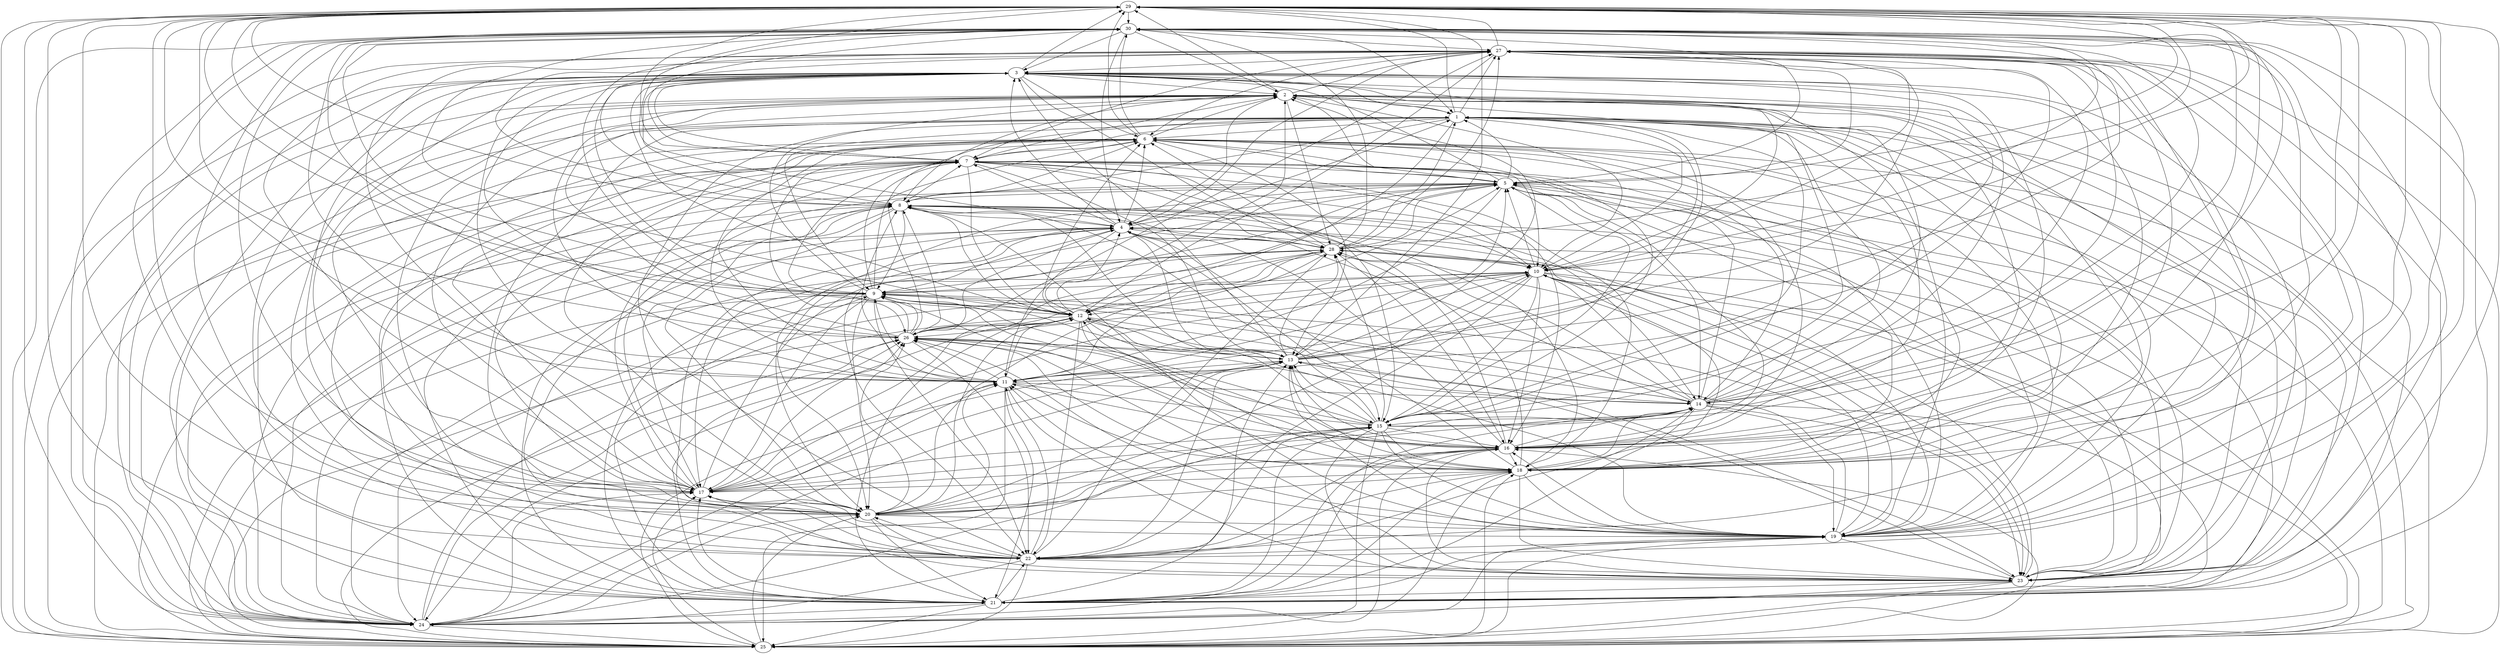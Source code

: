 digraph {

29 -> 30
28 -> 30
30 -> 27
30 -> 26
25 -> 30
30 -> 24
30 -> 23
22 -> 30
21 -> 30
20 -> 30
19 -> 30
30 -> 18
30 -> 17
30 -> 16
15 -> 30
30 -> 14
13 -> 30
30 -> 12
11 -> 30
30 -> 10
30 -> 9
8 -> 30
7 -> 30
6 -> 30
5 -> 30
30 -> 4
30 -> 3
30 -> 2
30 -> 1
29 -> 28
27 -> 29
29 -> 26
25 -> 29
24 -> 29
23 -> 29
22 -> 29
21 -> 29
20 -> 29
19 -> 29
18 -> 29
29 -> 17
16 -> 29
15 -> 29
29 -> 14
29 -> 13
29 -> 12
11 -> 29
29 -> 10
9 -> 29
29 -> 8
29 -> 7
6 -> 29
29 -> 5
29 -> 4
3 -> 29
2 -> 29
1 -> 29
28 -> 27
28 -> 26
25 -> 28
28 -> 24
23 -> 28
22 -> 28
28 -> 21
20 -> 28
19 -> 28
18 -> 28
17 -> 28
28 -> 16
15 -> 28
14 -> 28
13 -> 28
28 -> 12
28 -> 11
28 -> 10
9 -> 28
8 -> 28
7 -> 28
28 -> 6
28 -> 5
4 -> 28
3 -> 28
2 -> 28
28 -> 1
26 -> 27
27 -> 25
24 -> 27
27 -> 23
22 -> 27
27 -> 21
20 -> 27
27 -> 19
27 -> 18
17 -> 27
27 -> 16
15 -> 27
14 -> 27
13 -> 27
27 -> 12
27 -> 11
10 -> 27
9 -> 27
27 -> 8
27 -> 7
27 -> 6
27 -> 5
27 -> 4
27 -> 3
2 -> 27
1 -> 27
25 -> 26
24 -> 26
26 -> 23
26 -> 22
21 -> 26
20 -> 26
19 -> 26
18 -> 26
17 -> 26
26 -> 16
15 -> 26
14 -> 26
26 -> 13
12 -> 26
11 -> 26
10 -> 26
26 -> 9
26 -> 8
26 -> 7
6 -> 26
5 -> 26
26 -> 4
26 -> 3
26 -> 2
26 -> 1
24 -> 25
23 -> 25
22 -> 25
21 -> 25
25 -> 20
19 -> 25
25 -> 18
25 -> 17
25 -> 16
15 -> 25
14 -> 25
13 -> 25
12 -> 25
11 -> 25
10 -> 25
9 -> 25
25 -> 8
25 -> 7
6 -> 25
25 -> 5
25 -> 4
25 -> 3
25 -> 2
1 -> 25
23 -> 24
22 -> 24
21 -> 24
24 -> 20
19 -> 24
18 -> 24
24 -> 17
16 -> 24
15 -> 24
14 -> 24
24 -> 13
12 -> 24
24 -> 11
24 -> 10
9 -> 24
8 -> 24
7 -> 24
24 -> 6
5 -> 24
24 -> 4
3 -> 24
24 -> 2
24 -> 1
22 -> 23
23 -> 21
20 -> 23
19 -> 23
18 -> 23
23 -> 17
23 -> 16
15 -> 23
14 -> 23
23 -> 13
12 -> 23
11 -> 23
10 -> 23
9 -> 23
23 -> 8
23 -> 7
6 -> 23
23 -> 5
23 -> 4
3 -> 23
23 -> 2
1 -> 23
21 -> 22
22 -> 20
19 -> 22
22 -> 18
22 -> 17
16 -> 22
22 -> 15
22 -> 14
13 -> 22
12 -> 22
22 -> 11
10 -> 22
9 -> 22
22 -> 8
22 -> 7
6 -> 22
5 -> 22
22 -> 4
3 -> 22
2 -> 22
1 -> 22
20 -> 21
21 -> 19
21 -> 18
21 -> 17
16 -> 21
21 -> 15
14 -> 21
21 -> 13
12 -> 21
11 -> 21
10 -> 21
21 -> 9
8 -> 21
21 -> 7
6 -> 21
21 -> 5
4 -> 21
21 -> 3
2 -> 21
21 -> 1
20 -> 19
18 -> 20
17 -> 20
16 -> 20
20 -> 15
20 -> 14
20 -> 13
20 -> 12
20 -> 11
10 -> 20
9 -> 20
8 -> 20
7 -> 20
20 -> 6
5 -> 20
4 -> 20
3 -> 20
20 -> 2
1 -> 20
18 -> 19
19 -> 17
19 -> 16
15 -> 19
14 -> 19
19 -> 13
19 -> 12
19 -> 11
10 -> 19
19 -> 9
8 -> 19
7 -> 19
6 -> 19
5 -> 19
19 -> 4
3 -> 19
19 -> 2
19 -> 1
18 -> 17
16 -> 18
15 -> 18
18 -> 14
18 -> 13
12 -> 18
18 -> 11
18 -> 10
9 -> 18
18 -> 8
7 -> 18
6 -> 18
18 -> 5
18 -> 4
3 -> 18
2 -> 18
18 -> 1
17 -> 16
17 -> 15
17 -> 14
13 -> 17
17 -> 12
17 -> 11
10 -> 17
9 -> 17
8 -> 17
17 -> 7
17 -> 6
17 -> 5
4 -> 17
3 -> 17
2 -> 17
1 -> 17
15 -> 16
16 -> 14
16 -> 13
16 -> 12
16 -> 11
10 -> 16
16 -> 9
16 -> 8
7 -> 16
6 -> 16
5 -> 16
16 -> 4
3 -> 16
16 -> 2
1 -> 16
14 -> 15
15 -> 13
12 -> 15
11 -> 15
10 -> 15
15 -> 9
15 -> 8
7 -> 15
15 -> 6
15 -> 5
4 -> 15
3 -> 15
2 -> 15
15 -> 1
13 -> 14
12 -> 14
11 -> 14
14 -> 10
14 -> 9
8 -> 14
14 -> 7
6 -> 14
5 -> 14
14 -> 4
14 -> 3
14 -> 2
14 -> 1
12 -> 13
13 -> 11
13 -> 10
13 -> 9
8 -> 13
7 -> 13
6 -> 13
13 -> 5
4 -> 13
13 -> 3
13 -> 2
13 -> 1
11 -> 12
10 -> 12
9 -> 12
12 -> 8
7 -> 12
12 -> 6
12 -> 5
12 -> 4
12 -> 3
12 -> 2
1 -> 12
11 -> 10
11 -> 9
11 -> 8
11 -> 7
6 -> 11
5 -> 11
4 -> 11
11 -> 3
2 -> 11
11 -> 1
10 -> 9
8 -> 10
7 -> 10
6 -> 10
10 -> 5
10 -> 4
3 -> 10
2 -> 10
1 -> 10
8 -> 9
9 -> 7
9 -> 6
5 -> 9
4 -> 9
9 -> 3
9 -> 2
1 -> 9
8 -> 7
8 -> 6
5 -> 8
8 -> 4
3 -> 8
2 -> 8
1 -> 8
6 -> 7
7 -> 5
4 -> 7
7 -> 3
7 -> 2
7 -> 1
5 -> 6
4 -> 6
3 -> 6
6 -> 2
1 -> 6
4 -> 5
5 -> 3
5 -> 2
5 -> 1
4 -> 3
2 -> 4
4 -> 1
3 -> 2
1 -> 3
2 -> 1

}


